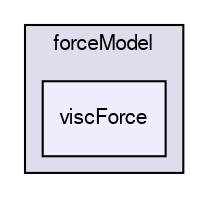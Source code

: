 digraph "/home/cgoniva/CFDEM/CFDEM-x.x-2.1.x/CFDEMcoupling-PUBLIC/src/lagrangian/cfdemParticle/subModels/forceModel/viscForce" {
  compound=true
  node [ fontsize="10", fontname="FreeSans"];
  edge [ labelfontsize="10", labelfontname="FreeSans"];
  subgraph clusterdir_0abfdb325e722c517996fb9c43aac5bd {
    graph [ bgcolor="#ddddee", pencolor="black", label="forceModel" fontname="FreeSans", fontsize="10", URL="dir_0abfdb325e722c517996fb9c43aac5bd.html"]
  dir_2fa6c2ff8910515b1ac33b7a5b58d088 [shape=box, label="viscForce", style="filled", fillcolor="#eeeeff", pencolor="black", URL="dir_2fa6c2ff8910515b1ac33b7a5b58d088.html"];
  }
}
